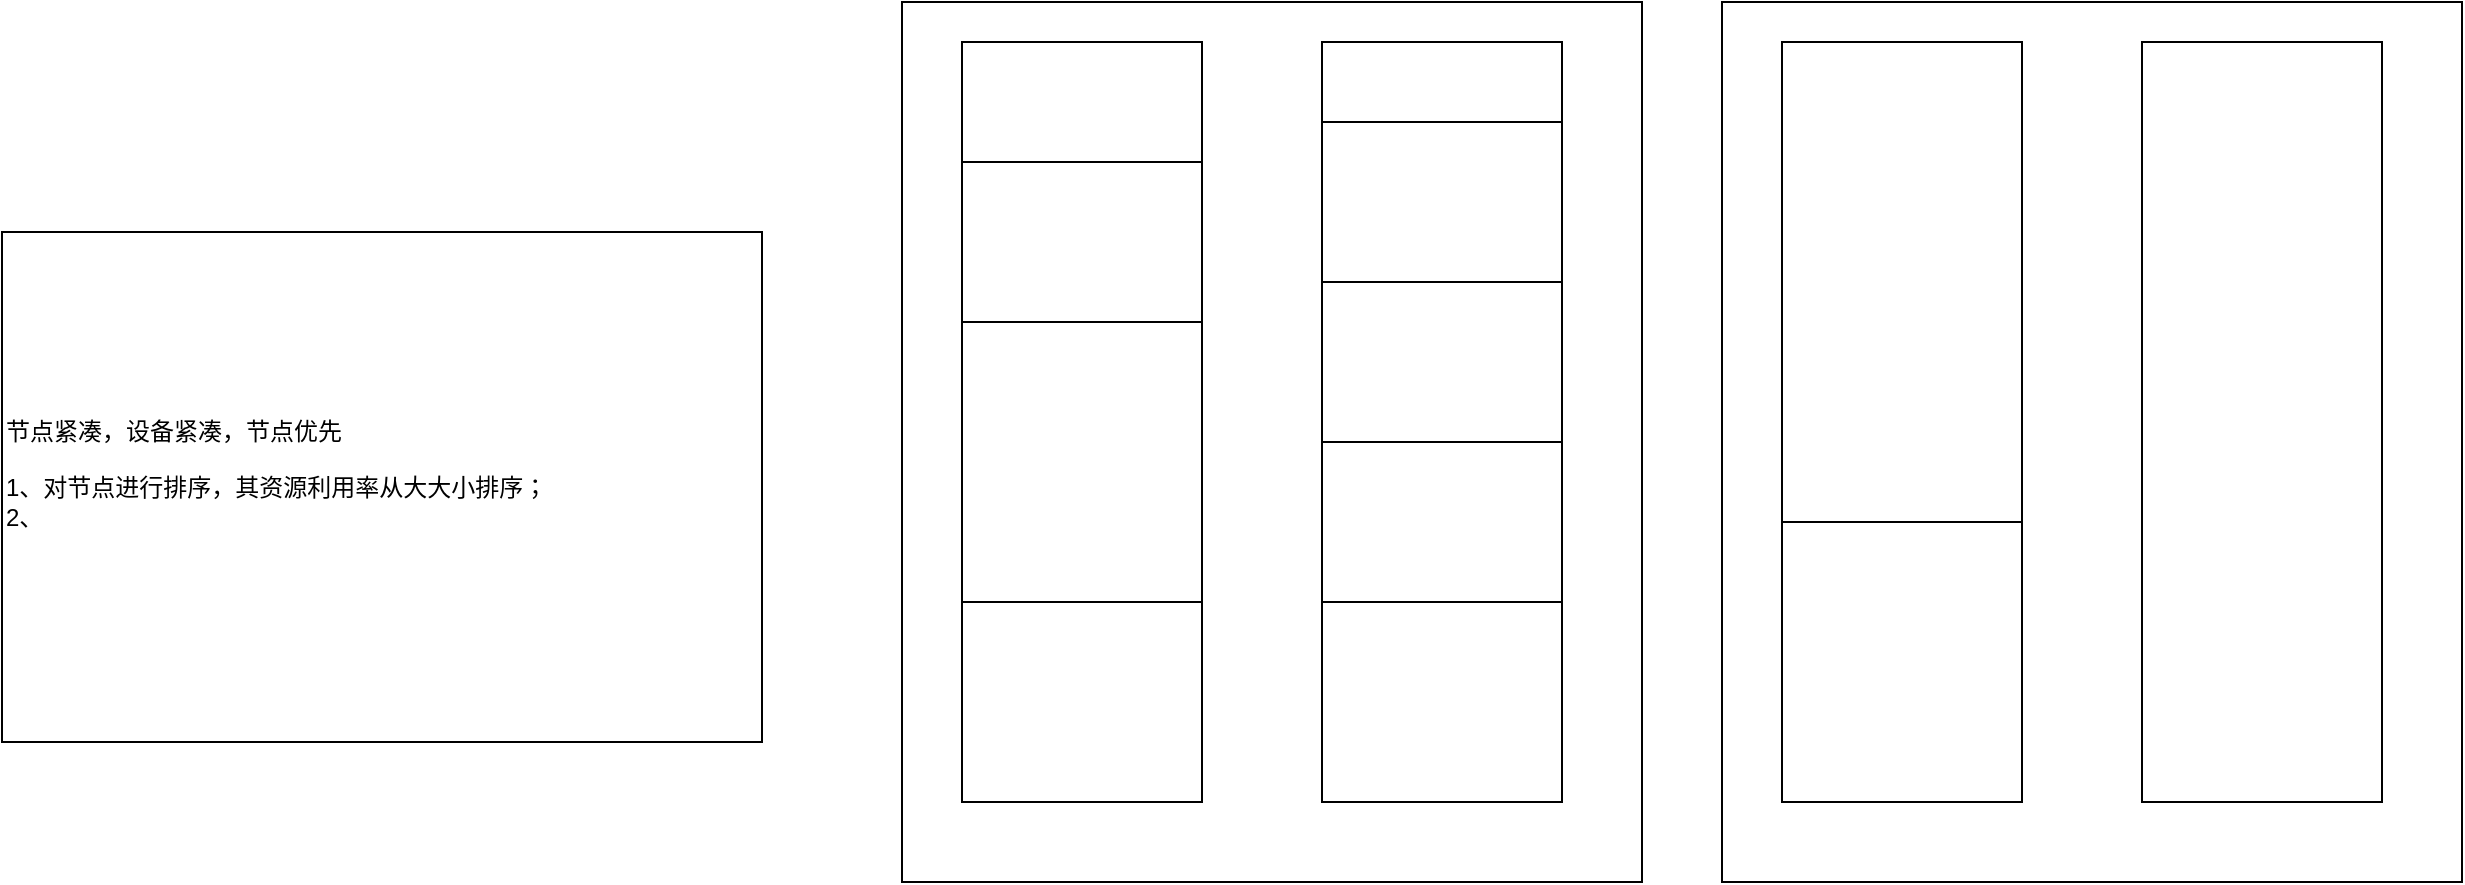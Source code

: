 <mxfile version="24.1.0" type="github">
  <diagram name="hcdc" id="2WBbcjo3YpvNjUJUfVW6">
    <mxGraphModel dx="2074" dy="1122" grid="1" gridSize="10" guides="1" tooltips="1" connect="1" arrows="1" fold="1" page="1" pageScale="1" pageWidth="850" pageHeight="1100" math="0" shadow="0">
      <root>
        <mxCell id="0" />
        <mxCell id="1" parent="0" />
        <mxCell id="WOC8C1J8l-7zCQ3FEzsr-16" value="" style="rounded=0;whiteSpace=wrap;html=1;" parent="1" vertex="1">
          <mxGeometry x="1030" y="150" width="370" height="440" as="geometry" />
        </mxCell>
        <mxCell id="WOC8C1J8l-7zCQ3FEzsr-15" value="" style="rounded=0;whiteSpace=wrap;html=1;" parent="1" vertex="1">
          <mxGeometry x="620" y="150" width="370" height="440" as="geometry" />
        </mxCell>
        <mxCell id="WOC8C1J8l-7zCQ3FEzsr-1" value="" style="rounded=0;whiteSpace=wrap;html=1;" parent="1" vertex="1">
          <mxGeometry x="650" y="170" width="120" height="380" as="geometry" />
        </mxCell>
        <mxCell id="WOC8C1J8l-7zCQ3FEzsr-2" value="" style="rounded=0;whiteSpace=wrap;html=1;" parent="1" vertex="1">
          <mxGeometry x="650" y="450" width="120" height="100" as="geometry" />
        </mxCell>
        <mxCell id="WOC8C1J8l-7zCQ3FEzsr-3" value="" style="rounded=0;whiteSpace=wrap;html=1;" parent="1" vertex="1">
          <mxGeometry x="650" y="310" width="120" height="140" as="geometry" />
        </mxCell>
        <mxCell id="WOC8C1J8l-7zCQ3FEzsr-4" value="" style="rounded=0;whiteSpace=wrap;html=1;" parent="1" vertex="1">
          <mxGeometry x="650" y="230" width="120" height="80" as="geometry" />
        </mxCell>
        <mxCell id="WOC8C1J8l-7zCQ3FEzsr-5" value="" style="rounded=0;whiteSpace=wrap;html=1;" parent="1" vertex="1">
          <mxGeometry x="830" y="170" width="120" height="380" as="geometry" />
        </mxCell>
        <mxCell id="WOC8C1J8l-7zCQ3FEzsr-6" value="" style="rounded=0;whiteSpace=wrap;html=1;" parent="1" vertex="1">
          <mxGeometry x="830" y="450" width="120" height="100" as="geometry" />
        </mxCell>
        <mxCell id="WOC8C1J8l-7zCQ3FEzsr-9" value="" style="rounded=0;whiteSpace=wrap;html=1;" parent="1" vertex="1">
          <mxGeometry x="1060" y="170" width="120" height="380" as="geometry" />
        </mxCell>
        <mxCell id="WOC8C1J8l-7zCQ3FEzsr-13" value="" style="rounded=0;whiteSpace=wrap;html=1;" parent="1" vertex="1">
          <mxGeometry x="1240" y="170" width="120" height="380" as="geometry" />
        </mxCell>
        <mxCell id="WOC8C1J8l-7zCQ3FEzsr-17" value="" style="rounded=0;whiteSpace=wrap;html=1;" parent="1" vertex="1">
          <mxGeometry x="830" y="370" width="120" height="80" as="geometry" />
        </mxCell>
        <mxCell id="WOC8C1J8l-7zCQ3FEzsr-18" value="" style="rounded=0;whiteSpace=wrap;html=1;" parent="1" vertex="1">
          <mxGeometry x="830" y="290" width="120" height="80" as="geometry" />
        </mxCell>
        <mxCell id="WOC8C1J8l-7zCQ3FEzsr-19" value="" style="rounded=0;whiteSpace=wrap;html=1;" parent="1" vertex="1">
          <mxGeometry x="1060" y="410" width="120" height="140" as="geometry" />
        </mxCell>
        <mxCell id="WOC8C1J8l-7zCQ3FEzsr-20" value="" style="rounded=0;whiteSpace=wrap;html=1;" parent="1" vertex="1">
          <mxGeometry x="830" y="210" width="120" height="80" as="geometry" />
        </mxCell>
        <mxCell id="dxs7KV0SvylIcY0LqAb1-2" value="节点紧凑，&lt;span style=&quot;background-color: initial;&quot;&gt;设备紧凑，节点优先&lt;/span&gt;&lt;div&gt;&lt;span style=&quot;background-color: initial;&quot;&gt;&lt;br&gt;&lt;/span&gt;&lt;/div&gt;&lt;div&gt;1、对节点进行排序，其资源利用率从大大小排序；&lt;/div&gt;&lt;div&gt;2、&lt;/div&gt;&lt;div&gt;&lt;br&gt;&lt;/div&gt;" style="rounded=0;whiteSpace=wrap;html=1;align=left;" vertex="1" parent="1">
          <mxGeometry x="170" y="265" width="380" height="255" as="geometry" />
        </mxCell>
      </root>
    </mxGraphModel>
  </diagram>
</mxfile>
